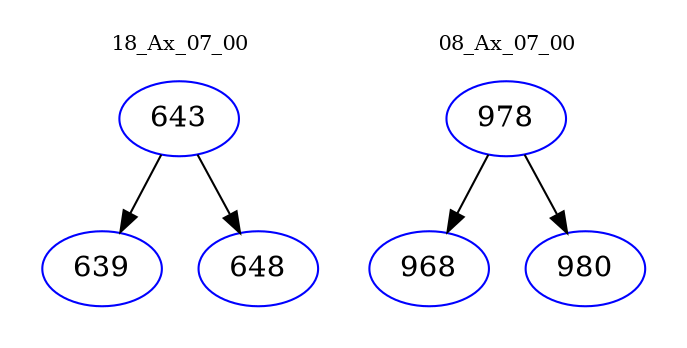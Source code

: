 digraph{
subgraph cluster_0 {
color = white
label = "18_Ax_07_00";
fontsize=10;
T0_643 [label="643", color="blue"]
T0_643 -> T0_639 [color="black"]
T0_639 [label="639", color="blue"]
T0_643 -> T0_648 [color="black"]
T0_648 [label="648", color="blue"]
}
subgraph cluster_1 {
color = white
label = "08_Ax_07_00";
fontsize=10;
T1_978 [label="978", color="blue"]
T1_978 -> T1_968 [color="black"]
T1_968 [label="968", color="blue"]
T1_978 -> T1_980 [color="black"]
T1_980 [label="980", color="blue"]
}
}
